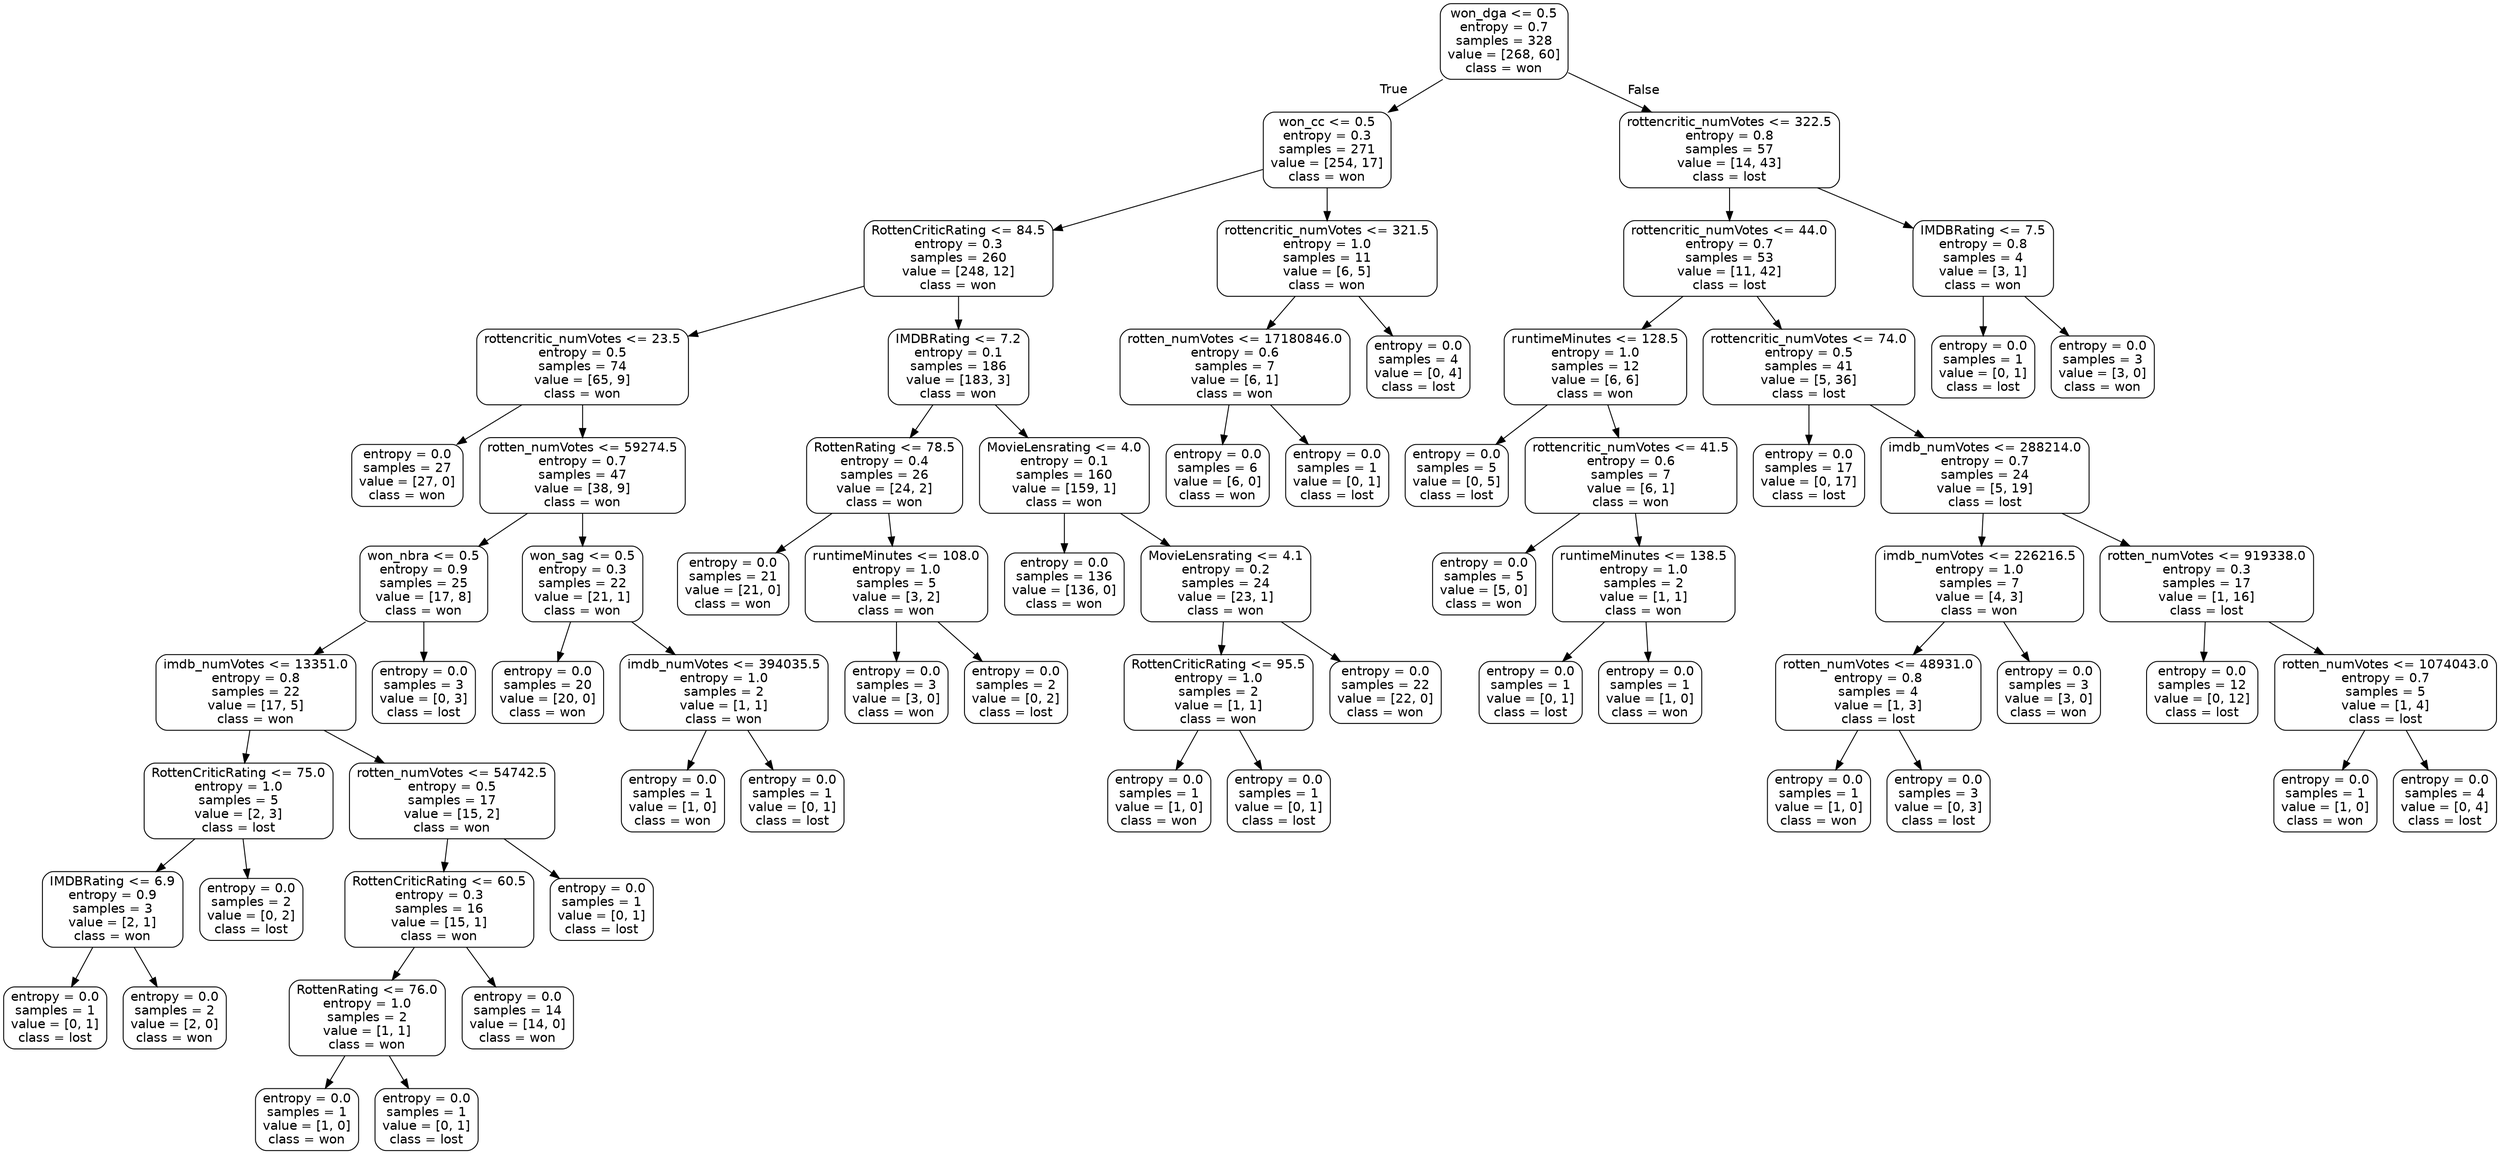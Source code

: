 digraph Tree {
node [shape=box, style="rounded", color="black", fontname=helvetica] ;
edge [fontname=helvetica] ;
0 [label="won_dga <= 0.5\nentropy = 0.7\nsamples = 328\nvalue = [268, 60]\nclass = won"] ;
1 [label="won_cc <= 0.5\nentropy = 0.3\nsamples = 271\nvalue = [254, 17]\nclass = won"] ;
0 -> 1 [labeldistance=2.5, labelangle=45, headlabel="True"] ;
2 [label="RottenCriticRating <= 84.5\nentropy = 0.3\nsamples = 260\nvalue = [248, 12]\nclass = won"] ;
1 -> 2 ;
3 [label="rottencritic_numVotes <= 23.5\nentropy = 0.5\nsamples = 74\nvalue = [65, 9]\nclass = won"] ;
2 -> 3 ;
4 [label="entropy = 0.0\nsamples = 27\nvalue = [27, 0]\nclass = won"] ;
3 -> 4 ;
5 [label="rotten_numVotes <= 59274.5\nentropy = 0.7\nsamples = 47\nvalue = [38, 9]\nclass = won"] ;
3 -> 5 ;
6 [label="won_nbra <= 0.5\nentropy = 0.9\nsamples = 25\nvalue = [17, 8]\nclass = won"] ;
5 -> 6 ;
7 [label="imdb_numVotes <= 13351.0\nentropy = 0.8\nsamples = 22\nvalue = [17, 5]\nclass = won"] ;
6 -> 7 ;
8 [label="RottenCriticRating <= 75.0\nentropy = 1.0\nsamples = 5\nvalue = [2, 3]\nclass = lost"] ;
7 -> 8 ;
9 [label="IMDBRating <= 6.9\nentropy = 0.9\nsamples = 3\nvalue = [2, 1]\nclass = won"] ;
8 -> 9 ;
10 [label="entropy = 0.0\nsamples = 1\nvalue = [0, 1]\nclass = lost"] ;
9 -> 10 ;
11 [label="entropy = 0.0\nsamples = 2\nvalue = [2, 0]\nclass = won"] ;
9 -> 11 ;
12 [label="entropy = 0.0\nsamples = 2\nvalue = [0, 2]\nclass = lost"] ;
8 -> 12 ;
13 [label="rotten_numVotes <= 54742.5\nentropy = 0.5\nsamples = 17\nvalue = [15, 2]\nclass = won"] ;
7 -> 13 ;
14 [label="RottenCriticRating <= 60.5\nentropy = 0.3\nsamples = 16\nvalue = [15, 1]\nclass = won"] ;
13 -> 14 ;
15 [label="RottenRating <= 76.0\nentropy = 1.0\nsamples = 2\nvalue = [1, 1]\nclass = won"] ;
14 -> 15 ;
16 [label="entropy = 0.0\nsamples = 1\nvalue = [1, 0]\nclass = won"] ;
15 -> 16 ;
17 [label="entropy = 0.0\nsamples = 1\nvalue = [0, 1]\nclass = lost"] ;
15 -> 17 ;
18 [label="entropy = 0.0\nsamples = 14\nvalue = [14, 0]\nclass = won"] ;
14 -> 18 ;
19 [label="entropy = 0.0\nsamples = 1\nvalue = [0, 1]\nclass = lost"] ;
13 -> 19 ;
20 [label="entropy = 0.0\nsamples = 3\nvalue = [0, 3]\nclass = lost"] ;
6 -> 20 ;
21 [label="won_sag <= 0.5\nentropy = 0.3\nsamples = 22\nvalue = [21, 1]\nclass = won"] ;
5 -> 21 ;
22 [label="entropy = 0.0\nsamples = 20\nvalue = [20, 0]\nclass = won"] ;
21 -> 22 ;
23 [label="imdb_numVotes <= 394035.5\nentropy = 1.0\nsamples = 2\nvalue = [1, 1]\nclass = won"] ;
21 -> 23 ;
24 [label="entropy = 0.0\nsamples = 1\nvalue = [1, 0]\nclass = won"] ;
23 -> 24 ;
25 [label="entropy = 0.0\nsamples = 1\nvalue = [0, 1]\nclass = lost"] ;
23 -> 25 ;
26 [label="IMDBRating <= 7.2\nentropy = 0.1\nsamples = 186\nvalue = [183, 3]\nclass = won"] ;
2 -> 26 ;
27 [label="RottenRating <= 78.5\nentropy = 0.4\nsamples = 26\nvalue = [24, 2]\nclass = won"] ;
26 -> 27 ;
28 [label="entropy = 0.0\nsamples = 21\nvalue = [21, 0]\nclass = won"] ;
27 -> 28 ;
29 [label="runtimeMinutes <= 108.0\nentropy = 1.0\nsamples = 5\nvalue = [3, 2]\nclass = won"] ;
27 -> 29 ;
30 [label="entropy = 0.0\nsamples = 3\nvalue = [3, 0]\nclass = won"] ;
29 -> 30 ;
31 [label="entropy = 0.0\nsamples = 2\nvalue = [0, 2]\nclass = lost"] ;
29 -> 31 ;
32 [label="MovieLensrating <= 4.0\nentropy = 0.1\nsamples = 160\nvalue = [159, 1]\nclass = won"] ;
26 -> 32 ;
33 [label="entropy = 0.0\nsamples = 136\nvalue = [136, 0]\nclass = won"] ;
32 -> 33 ;
34 [label="MovieLensrating <= 4.1\nentropy = 0.2\nsamples = 24\nvalue = [23, 1]\nclass = won"] ;
32 -> 34 ;
35 [label="RottenCriticRating <= 95.5\nentropy = 1.0\nsamples = 2\nvalue = [1, 1]\nclass = won"] ;
34 -> 35 ;
36 [label="entropy = 0.0\nsamples = 1\nvalue = [1, 0]\nclass = won"] ;
35 -> 36 ;
37 [label="entropy = 0.0\nsamples = 1\nvalue = [0, 1]\nclass = lost"] ;
35 -> 37 ;
38 [label="entropy = 0.0\nsamples = 22\nvalue = [22, 0]\nclass = won"] ;
34 -> 38 ;
39 [label="rottencritic_numVotes <= 321.5\nentropy = 1.0\nsamples = 11\nvalue = [6, 5]\nclass = won"] ;
1 -> 39 ;
40 [label="rotten_numVotes <= 17180846.0\nentropy = 0.6\nsamples = 7\nvalue = [6, 1]\nclass = won"] ;
39 -> 40 ;
41 [label="entropy = 0.0\nsamples = 6\nvalue = [6, 0]\nclass = won"] ;
40 -> 41 ;
42 [label="entropy = 0.0\nsamples = 1\nvalue = [0, 1]\nclass = lost"] ;
40 -> 42 ;
43 [label="entropy = 0.0\nsamples = 4\nvalue = [0, 4]\nclass = lost"] ;
39 -> 43 ;
44 [label="rottencritic_numVotes <= 322.5\nentropy = 0.8\nsamples = 57\nvalue = [14, 43]\nclass = lost"] ;
0 -> 44 [labeldistance=2.5, labelangle=-45, headlabel="False"] ;
45 [label="rottencritic_numVotes <= 44.0\nentropy = 0.7\nsamples = 53\nvalue = [11, 42]\nclass = lost"] ;
44 -> 45 ;
46 [label="runtimeMinutes <= 128.5\nentropy = 1.0\nsamples = 12\nvalue = [6, 6]\nclass = won"] ;
45 -> 46 ;
47 [label="entropy = 0.0\nsamples = 5\nvalue = [0, 5]\nclass = lost"] ;
46 -> 47 ;
48 [label="rottencritic_numVotes <= 41.5\nentropy = 0.6\nsamples = 7\nvalue = [6, 1]\nclass = won"] ;
46 -> 48 ;
49 [label="entropy = 0.0\nsamples = 5\nvalue = [5, 0]\nclass = won"] ;
48 -> 49 ;
50 [label="runtimeMinutes <= 138.5\nentropy = 1.0\nsamples = 2\nvalue = [1, 1]\nclass = won"] ;
48 -> 50 ;
51 [label="entropy = 0.0\nsamples = 1\nvalue = [0, 1]\nclass = lost"] ;
50 -> 51 ;
52 [label="entropy = 0.0\nsamples = 1\nvalue = [1, 0]\nclass = won"] ;
50 -> 52 ;
53 [label="rottencritic_numVotes <= 74.0\nentropy = 0.5\nsamples = 41\nvalue = [5, 36]\nclass = lost"] ;
45 -> 53 ;
54 [label="entropy = 0.0\nsamples = 17\nvalue = [0, 17]\nclass = lost"] ;
53 -> 54 ;
55 [label="imdb_numVotes <= 288214.0\nentropy = 0.7\nsamples = 24\nvalue = [5, 19]\nclass = lost"] ;
53 -> 55 ;
56 [label="imdb_numVotes <= 226216.5\nentropy = 1.0\nsamples = 7\nvalue = [4, 3]\nclass = won"] ;
55 -> 56 ;
57 [label="rotten_numVotes <= 48931.0\nentropy = 0.8\nsamples = 4\nvalue = [1, 3]\nclass = lost"] ;
56 -> 57 ;
58 [label="entropy = 0.0\nsamples = 1\nvalue = [1, 0]\nclass = won"] ;
57 -> 58 ;
59 [label="entropy = 0.0\nsamples = 3\nvalue = [0, 3]\nclass = lost"] ;
57 -> 59 ;
60 [label="entropy = 0.0\nsamples = 3\nvalue = [3, 0]\nclass = won"] ;
56 -> 60 ;
61 [label="rotten_numVotes <= 919338.0\nentropy = 0.3\nsamples = 17\nvalue = [1, 16]\nclass = lost"] ;
55 -> 61 ;
62 [label="entropy = 0.0\nsamples = 12\nvalue = [0, 12]\nclass = lost"] ;
61 -> 62 ;
63 [label="rotten_numVotes <= 1074043.0\nentropy = 0.7\nsamples = 5\nvalue = [1, 4]\nclass = lost"] ;
61 -> 63 ;
64 [label="entropy = 0.0\nsamples = 1\nvalue = [1, 0]\nclass = won"] ;
63 -> 64 ;
65 [label="entropy = 0.0\nsamples = 4\nvalue = [0, 4]\nclass = lost"] ;
63 -> 65 ;
66 [label="IMDBRating <= 7.5\nentropy = 0.8\nsamples = 4\nvalue = [3, 1]\nclass = won"] ;
44 -> 66 ;
67 [label="entropy = 0.0\nsamples = 1\nvalue = [0, 1]\nclass = lost"] ;
66 -> 67 ;
68 [label="entropy = 0.0\nsamples = 3\nvalue = [3, 0]\nclass = won"] ;
66 -> 68 ;
}